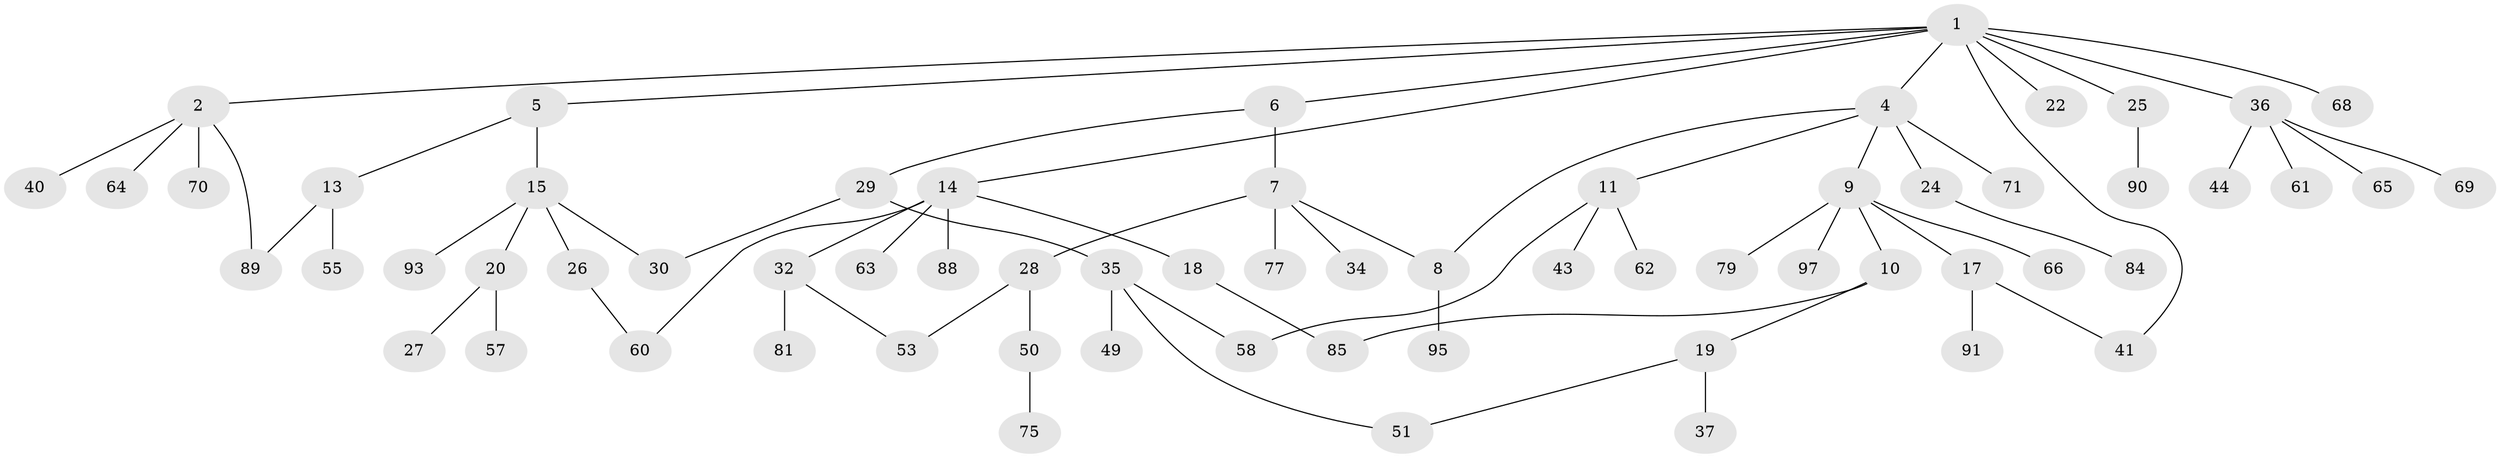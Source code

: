 // Generated by graph-tools (version 1.1) at 2025/23/03/03/25 07:23:30]
// undirected, 65 vertices, 73 edges
graph export_dot {
graph [start="1"]
  node [color=gray90,style=filled];
  1 [super="+3"];
  2 [super="+31"];
  4 [super="+16"];
  5;
  6;
  7 [super="+96"];
  8 [super="+67"];
  9 [super="+12"];
  10 [super="+94"];
  11 [super="+83"];
  13 [super="+23"];
  14 [super="+21"];
  15 [super="+46"];
  17 [super="+52"];
  18;
  19 [super="+72"];
  20;
  22 [super="+92"];
  24 [super="+45"];
  25 [super="+38"];
  26;
  27 [super="+80"];
  28 [super="+39"];
  29 [super="+48"];
  30 [super="+47"];
  32 [super="+33"];
  34 [super="+87"];
  35 [super="+74"];
  36 [super="+42"];
  37;
  40 [super="+54"];
  41 [super="+86"];
  43;
  44;
  49;
  50 [super="+73"];
  51 [super="+56"];
  53 [super="+59"];
  55;
  57 [super="+78"];
  58;
  60 [super="+98"];
  61;
  62;
  63;
  64;
  65;
  66;
  68 [super="+82"];
  69;
  70;
  71;
  75 [super="+76"];
  77;
  79;
  81;
  84;
  85;
  88;
  89;
  90;
  91;
  93;
  95;
  97;
  1 -- 2;
  1 -- 4;
  1 -- 6;
  1 -- 14;
  1 -- 22;
  1 -- 36;
  1 -- 5;
  1 -- 68;
  1 -- 25;
  1 -- 41;
  2 -- 40;
  2 -- 70;
  2 -- 89;
  2 -- 64;
  4 -- 8;
  4 -- 9;
  4 -- 11;
  4 -- 71;
  4 -- 24;
  5 -- 13;
  5 -- 15;
  6 -- 7;
  6 -- 29;
  7 -- 28 [weight=2];
  7 -- 34;
  7 -- 77;
  7 -- 8;
  8 -- 95;
  9 -- 10;
  9 -- 17;
  9 -- 79;
  9 -- 66;
  9 -- 97;
  10 -- 19;
  10 -- 85;
  11 -- 43;
  11 -- 62;
  11 -- 58;
  13 -- 55;
  13 -- 89;
  14 -- 18;
  14 -- 32;
  14 -- 88;
  14 -- 63;
  14 -- 60;
  15 -- 20;
  15 -- 26;
  15 -- 30;
  15 -- 93;
  17 -- 41;
  17 -- 91;
  18 -- 85;
  19 -- 37;
  19 -- 51;
  20 -- 27;
  20 -- 57;
  24 -- 84;
  25 -- 90;
  26 -- 60;
  28 -- 50;
  28 -- 53;
  29 -- 35;
  29 -- 30;
  32 -- 81;
  32 -- 53;
  35 -- 49;
  35 -- 58;
  35 -- 51;
  36 -- 61;
  36 -- 65;
  36 -- 69;
  36 -- 44;
  50 -- 75;
}

